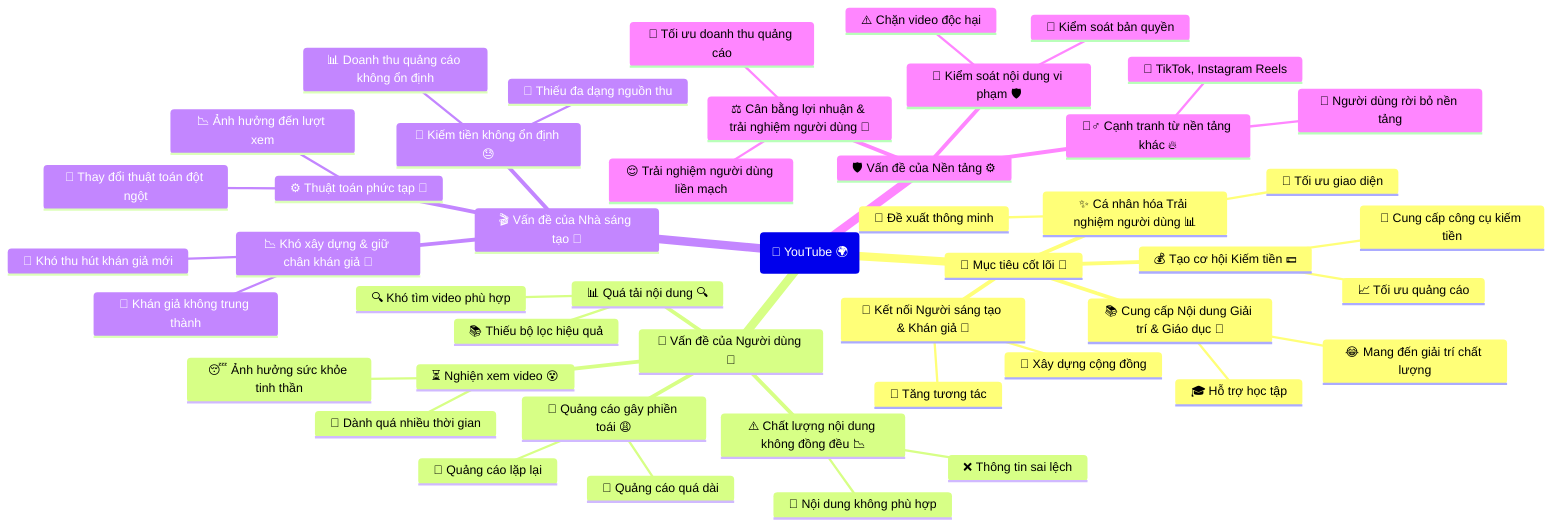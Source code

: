 mindmap
  root(🎥 YouTube 🌍)
    %% Mục tiêu cốt lõi
    🎯 Mục tiêu cốt lõi 🥇
      🤝 Kết nối Người sáng tạo & Khán giả 🧩
        📢 Tăng tương tác
        💬 Xây dựng cộng đồng
      📚 Cung cấp Nội dung Giải trí & Giáo dục 🎤
        🎓 Hỗ trợ học tập
        😂 Mang đến giải trí chất lượng
      💰 Tạo cơ hội Kiếm tiền 💵
        📈 Tối ưu quảng cáo
        🔑 Cung cấp công cụ kiếm tiền
      ✨ Cá nhân hóa Trải nghiệm người dùng 📊
        🤖 Đề xuất thông minh
        📲 Tối ưu giao diện

    %% Vấn đề người dùng
    👥 Vấn đề của Người dùng 📱
      📊 Quá tải nội dung 🔍
        🔍 Khó tìm video phù hợp
        📚 Thiếu bộ lọc hiệu quả
      ⚠️ Chất lượng nội dung không đồng đều 📉
        ❌ Thông tin sai lệch
        🔞 Nội dung không phù hợp
      📢 Quảng cáo gây phiền toái 😩
        🚫 Quảng cáo quá dài
        🔄 Quảng cáo lặp lại
      ⏳ Nghiện xem video 😵
        📱 Dành quá nhiều thời gian
        😴 Ảnh hưởng sức khỏe tinh thần

    %% Vấn đề nhà sáng tạo
    🎬 Vấn đề của Nhà sáng tạo 💼
      📉 Khó xây dựng & giữ chân khán giả 👀
        🧲 Khó thu hút khán giả mới
        🔄 Khán giả không trung thành
      💸 Kiếm tiền không ổn định 😓
        📊 Doanh thu quảng cáo không ổn định
        🔑 Thiếu đa dạng nguồn thu
      ⚙️ Thuật toán phức tạp 🧠
        🤯 Thay đổi thuật toán đột ngột
        📉 Ảnh hưởng đến lượt xem

    %% Vấn đề của nền tảng
    🛡️ Vấn đề của Nền tảng ⚙️
      🚨 Kiểm soát nội dung vi phạm 🛡️
        ⚠️ Chặn video độc hại
        📄 Kiểm soát bản quyền
      🏃‍♂️ Cạnh tranh từ nền tảng khác 🔥
        📱 TikTok, Instagram Reels
        🔄 Người dùng rời bỏ nền tảng
      ⚖️ Cân bằng lợi nhuận & trải nghiệm người dùng 💼
        💸 Tối ưu doanh thu quảng cáo
        😌 Trải nghiệm người dùng liền mạch